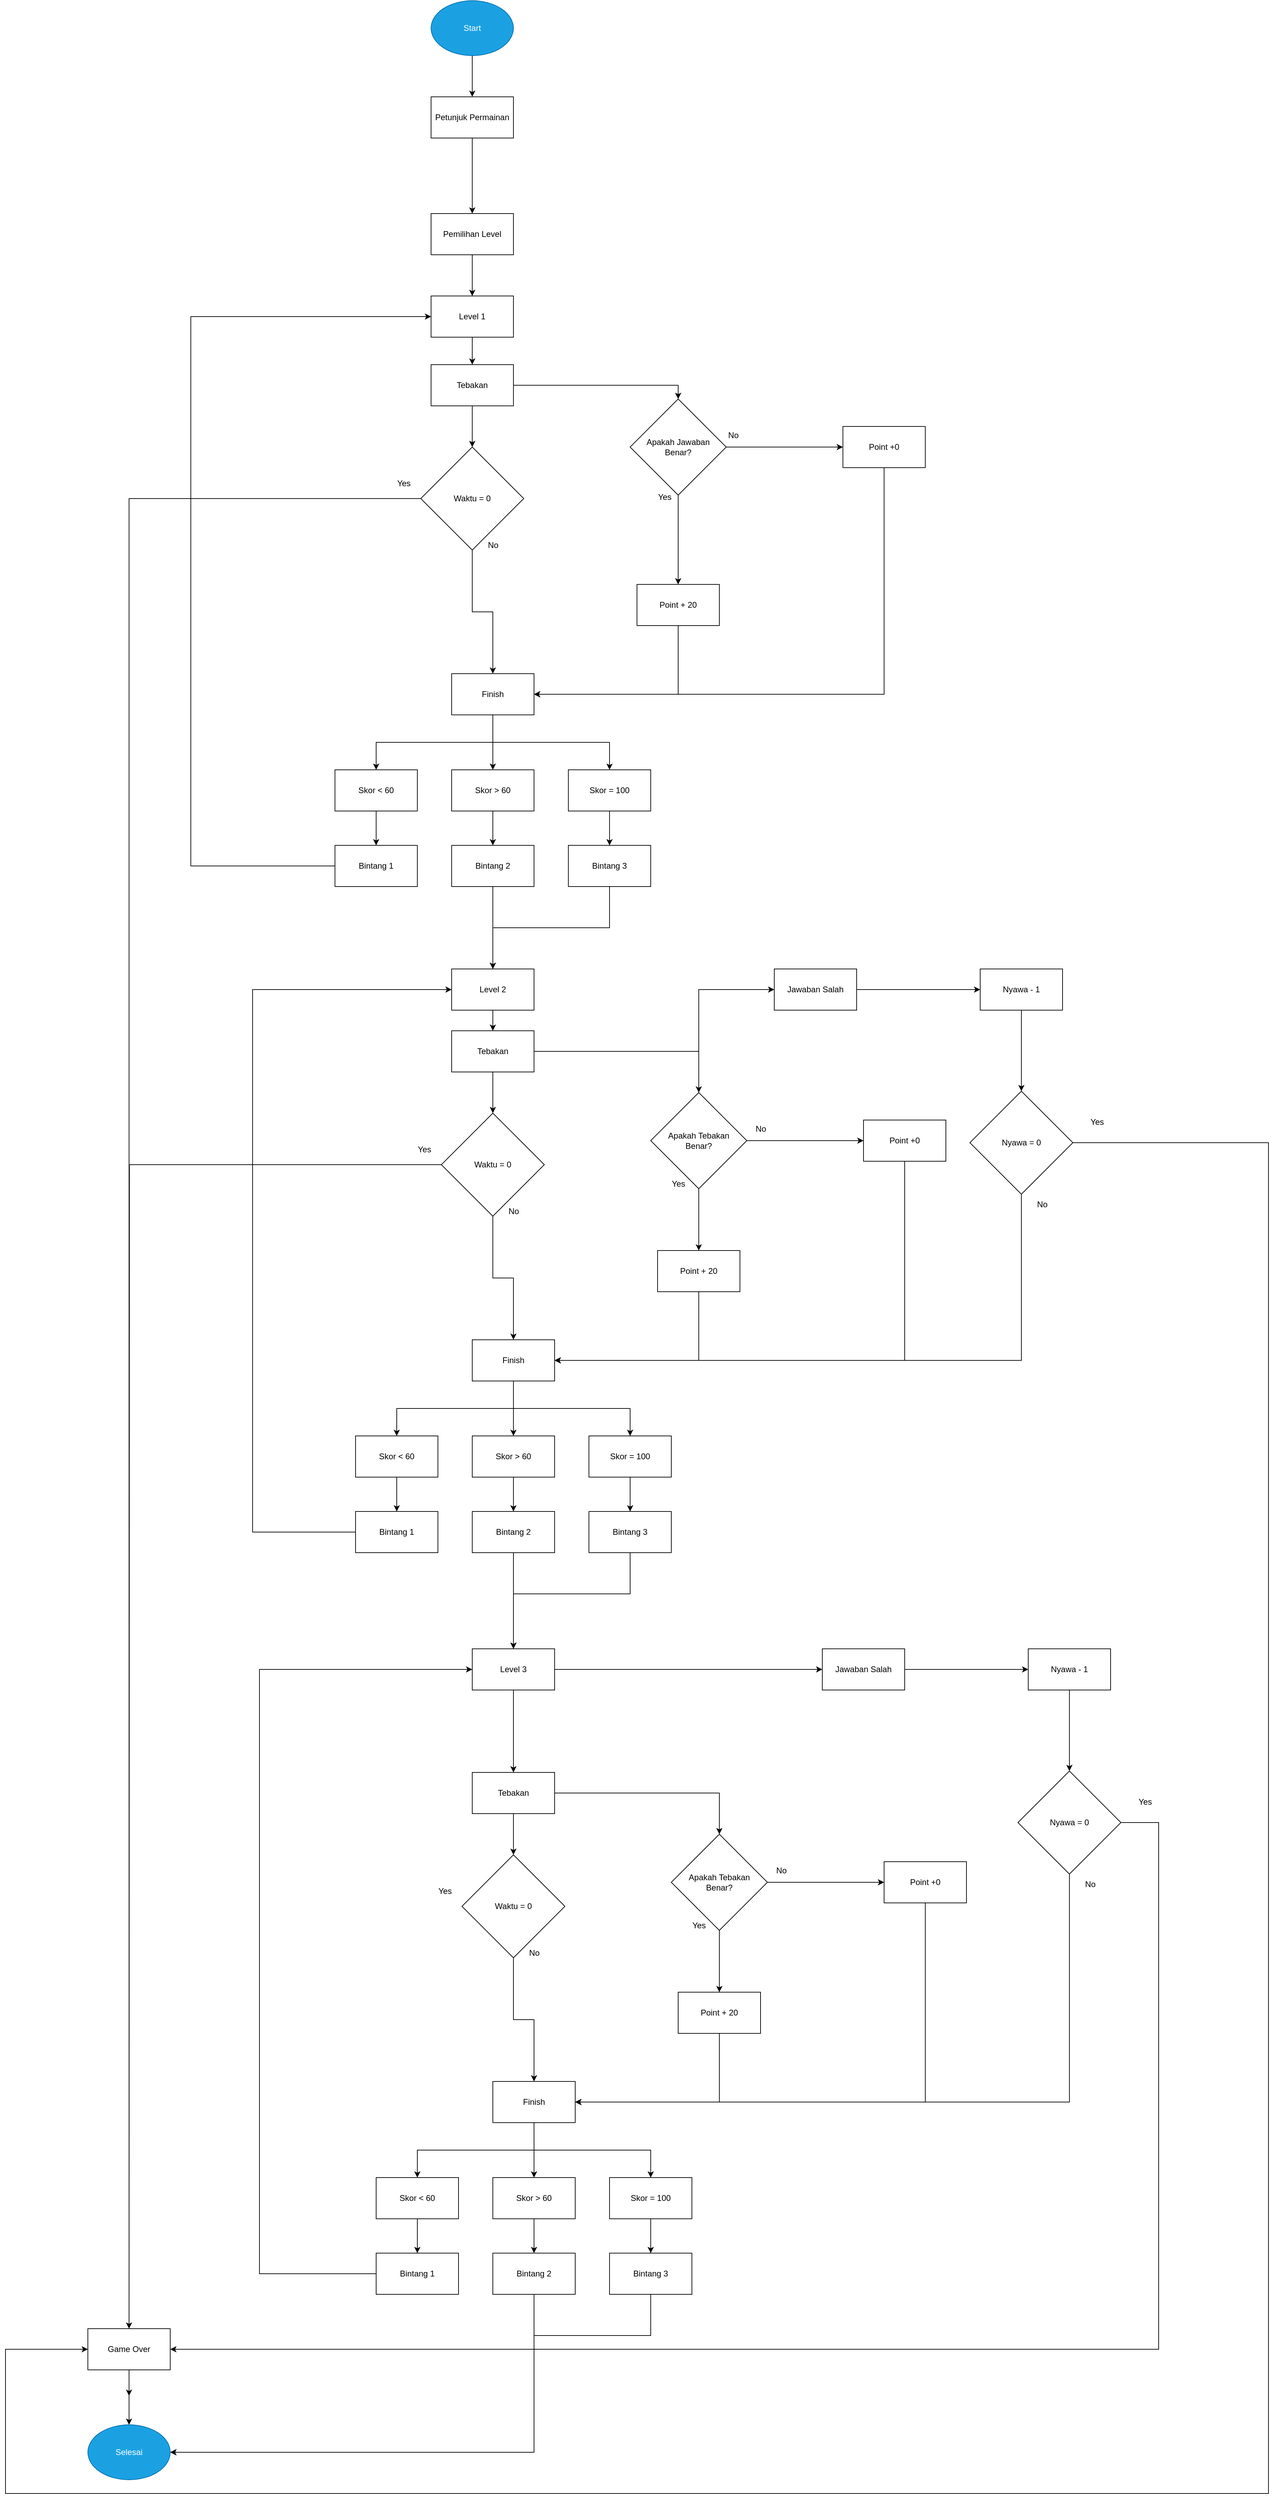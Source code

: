 <mxfile version="21.1.8" type="github">
  <diagram id="C5RBs43oDa-KdzZeNtuy" name="Page-1">
    <mxGraphModel dx="2293" dy="2176" grid="1" gridSize="10" guides="1" tooltips="1" connect="1" arrows="1" fold="1" page="1" pageScale="1" pageWidth="827" pageHeight="1169" math="0" shadow="0">
      <root>
        <mxCell id="WIyWlLk6GJQsqaUBKTNV-0" />
        <mxCell id="WIyWlLk6GJQsqaUBKTNV-1" parent="WIyWlLk6GJQsqaUBKTNV-0" />
        <mxCell id="VR8ZNbH8dyByt77pERlR-14" style="edgeStyle=orthogonalEdgeStyle;rounded=0;orthogonalLoop=1;jettySize=auto;html=1;" edge="1" parent="WIyWlLk6GJQsqaUBKTNV-1" source="VR8ZNbH8dyByt77pERlR-1" target="VR8ZNbH8dyByt77pERlR-12">
          <mxGeometry relative="1" as="geometry">
            <Array as="points">
              <mxPoint x="920" y="100" />
              <mxPoint x="920" y="100" />
            </Array>
          </mxGeometry>
        </mxCell>
        <mxCell id="VR8ZNbH8dyByt77pERlR-1" value="Petunjuk Permainan" style="rounded=0;whiteSpace=wrap;html=1;" vertex="1" parent="WIyWlLk6GJQsqaUBKTNV-1">
          <mxGeometry x="860" y="-40" width="120" height="60" as="geometry" />
        </mxCell>
        <mxCell id="VR8ZNbH8dyByt77pERlR-13" style="edgeStyle=orthogonalEdgeStyle;rounded=0;orthogonalLoop=1;jettySize=auto;html=1;entryX=0.5;entryY=0;entryDx=0;entryDy=0;" edge="1" parent="WIyWlLk6GJQsqaUBKTNV-1" source="VR8ZNbH8dyByt77pERlR-11" target="VR8ZNbH8dyByt77pERlR-1">
          <mxGeometry relative="1" as="geometry" />
        </mxCell>
        <mxCell id="VR8ZNbH8dyByt77pERlR-11" value="Start" style="ellipse;whiteSpace=wrap;html=1;fillColor=#1ba1e2;fontColor=#ffffff;strokeColor=#006EAF;" vertex="1" parent="WIyWlLk6GJQsqaUBKTNV-1">
          <mxGeometry x="860" y="-180" width="120" height="80" as="geometry" />
        </mxCell>
        <mxCell id="VR8ZNbH8dyByt77pERlR-15" style="edgeStyle=orthogonalEdgeStyle;rounded=0;orthogonalLoop=1;jettySize=auto;html=1;exitX=0.5;exitY=1;exitDx=0;exitDy=0;" edge="1" parent="WIyWlLk6GJQsqaUBKTNV-1" source="VR8ZNbH8dyByt77pERlR-12">
          <mxGeometry relative="1" as="geometry">
            <mxPoint x="920" y="250" as="targetPoint" />
          </mxGeometry>
        </mxCell>
        <mxCell id="VR8ZNbH8dyByt77pERlR-12" value="Pemilihan Level" style="rounded=0;whiteSpace=wrap;html=1;" vertex="1" parent="WIyWlLk6GJQsqaUBKTNV-1">
          <mxGeometry x="860" y="130" width="120" height="60" as="geometry" />
        </mxCell>
        <mxCell id="VR8ZNbH8dyByt77pERlR-18" style="edgeStyle=orthogonalEdgeStyle;rounded=0;orthogonalLoop=1;jettySize=auto;html=1;" edge="1" parent="WIyWlLk6GJQsqaUBKTNV-1" source="VR8ZNbH8dyByt77pERlR-16" target="VR8ZNbH8dyByt77pERlR-17">
          <mxGeometry relative="1" as="geometry" />
        </mxCell>
        <mxCell id="VR8ZNbH8dyByt77pERlR-16" value="Level 1" style="rounded=0;whiteSpace=wrap;html=1;" vertex="1" parent="WIyWlLk6GJQsqaUBKTNV-1">
          <mxGeometry x="860" y="250" width="120" height="60" as="geometry" />
        </mxCell>
        <mxCell id="VR8ZNbH8dyByt77pERlR-20" style="edgeStyle=orthogonalEdgeStyle;rounded=0;orthogonalLoop=1;jettySize=auto;html=1;entryX=0.5;entryY=0;entryDx=0;entryDy=0;" edge="1" parent="WIyWlLk6GJQsqaUBKTNV-1" source="VR8ZNbH8dyByt77pERlR-17" target="VR8ZNbH8dyByt77pERlR-19">
          <mxGeometry relative="1" as="geometry" />
        </mxCell>
        <mxCell id="VR8ZNbH8dyByt77pERlR-29" style="edgeStyle=orthogonalEdgeStyle;rounded=0;orthogonalLoop=1;jettySize=auto;html=1;" edge="1" parent="WIyWlLk6GJQsqaUBKTNV-1" source="VR8ZNbH8dyByt77pERlR-17" target="VR8ZNbH8dyByt77pERlR-28">
          <mxGeometry relative="1" as="geometry" />
        </mxCell>
        <mxCell id="VR8ZNbH8dyByt77pERlR-17" value="Tebakan" style="rounded=0;whiteSpace=wrap;html=1;" vertex="1" parent="WIyWlLk6GJQsqaUBKTNV-1">
          <mxGeometry x="860" y="350" width="120" height="60" as="geometry" />
        </mxCell>
        <mxCell id="VR8ZNbH8dyByt77pERlR-23" style="edgeStyle=orthogonalEdgeStyle;rounded=0;orthogonalLoop=1;jettySize=auto;html=1;entryX=0.5;entryY=0;entryDx=0;entryDy=0;" edge="1" parent="WIyWlLk6GJQsqaUBKTNV-1" source="VR8ZNbH8dyByt77pERlR-19" target="VR8ZNbH8dyByt77pERlR-22">
          <mxGeometry relative="1" as="geometry" />
        </mxCell>
        <mxCell id="VR8ZNbH8dyByt77pERlR-24" style="edgeStyle=orthogonalEdgeStyle;rounded=0;orthogonalLoop=1;jettySize=auto;html=1;entryX=0;entryY=0.5;entryDx=0;entryDy=0;" edge="1" parent="WIyWlLk6GJQsqaUBKTNV-1" source="VR8ZNbH8dyByt77pERlR-19" target="VR8ZNbH8dyByt77pERlR-21">
          <mxGeometry relative="1" as="geometry" />
        </mxCell>
        <mxCell id="VR8ZNbH8dyByt77pERlR-19" value="Apakah Jawaban&lt;br&gt;Benar?" style="rhombus;whiteSpace=wrap;html=1;" vertex="1" parent="WIyWlLk6GJQsqaUBKTNV-1">
          <mxGeometry x="1150" y="400" width="140" height="140" as="geometry" />
        </mxCell>
        <mxCell id="VR8ZNbH8dyByt77pERlR-27" style="edgeStyle=orthogonalEdgeStyle;rounded=0;orthogonalLoop=1;jettySize=auto;html=1;exitX=0.5;exitY=1;exitDx=0;exitDy=0;entryX=1;entryY=0.5;entryDx=0;entryDy=0;" edge="1" parent="WIyWlLk6GJQsqaUBKTNV-1" source="VR8ZNbH8dyByt77pERlR-21" target="VR8ZNbH8dyByt77pERlR-25">
          <mxGeometry relative="1" as="geometry" />
        </mxCell>
        <mxCell id="VR8ZNbH8dyByt77pERlR-21" value="Point +0" style="rounded=0;whiteSpace=wrap;html=1;" vertex="1" parent="WIyWlLk6GJQsqaUBKTNV-1">
          <mxGeometry x="1460" y="440" width="120" height="60" as="geometry" />
        </mxCell>
        <mxCell id="VR8ZNbH8dyByt77pERlR-26" style="edgeStyle=orthogonalEdgeStyle;rounded=0;orthogonalLoop=1;jettySize=auto;html=1;entryX=1;entryY=0.5;entryDx=0;entryDy=0;" edge="1" parent="WIyWlLk6GJQsqaUBKTNV-1" source="VR8ZNbH8dyByt77pERlR-22" target="VR8ZNbH8dyByt77pERlR-25">
          <mxGeometry relative="1" as="geometry">
            <mxPoint x="1220" y="840" as="targetPoint" />
            <Array as="points">
              <mxPoint x="1220" y="830" />
            </Array>
          </mxGeometry>
        </mxCell>
        <mxCell id="VR8ZNbH8dyByt77pERlR-22" value="Point + 20" style="rounded=0;whiteSpace=wrap;html=1;" vertex="1" parent="WIyWlLk6GJQsqaUBKTNV-1">
          <mxGeometry x="1160" y="670" width="120" height="60" as="geometry" />
        </mxCell>
        <mxCell id="VR8ZNbH8dyByt77pERlR-39" style="edgeStyle=orthogonalEdgeStyle;rounded=0;orthogonalLoop=1;jettySize=auto;html=1;entryX=0.5;entryY=0;entryDx=0;entryDy=0;" edge="1" parent="WIyWlLk6GJQsqaUBKTNV-1" source="VR8ZNbH8dyByt77pERlR-25" target="VR8ZNbH8dyByt77pERlR-37">
          <mxGeometry relative="1" as="geometry" />
        </mxCell>
        <mxCell id="VR8ZNbH8dyByt77pERlR-40" style="edgeStyle=orthogonalEdgeStyle;rounded=0;orthogonalLoop=1;jettySize=auto;html=1;exitX=0.5;exitY=1;exitDx=0;exitDy=0;" edge="1" parent="WIyWlLk6GJQsqaUBKTNV-1" source="VR8ZNbH8dyByt77pERlR-25" target="VR8ZNbH8dyByt77pERlR-36">
          <mxGeometry relative="1" as="geometry" />
        </mxCell>
        <mxCell id="VR8ZNbH8dyByt77pERlR-41" style="edgeStyle=orthogonalEdgeStyle;rounded=0;orthogonalLoop=1;jettySize=auto;html=1;exitX=0.5;exitY=1;exitDx=0;exitDy=0;entryX=0.5;entryY=0;entryDx=0;entryDy=0;" edge="1" parent="WIyWlLk6GJQsqaUBKTNV-1" source="VR8ZNbH8dyByt77pERlR-25" target="VR8ZNbH8dyByt77pERlR-38">
          <mxGeometry relative="1" as="geometry" />
        </mxCell>
        <mxCell id="VR8ZNbH8dyByt77pERlR-25" value="Finish" style="rounded=0;whiteSpace=wrap;html=1;" vertex="1" parent="WIyWlLk6GJQsqaUBKTNV-1">
          <mxGeometry x="890" y="800" width="120" height="60" as="geometry" />
        </mxCell>
        <mxCell id="VR8ZNbH8dyByt77pERlR-32" style="edgeStyle=orthogonalEdgeStyle;rounded=0;orthogonalLoop=1;jettySize=auto;html=1;exitX=0.5;exitY=1;exitDx=0;exitDy=0;entryX=0.5;entryY=0;entryDx=0;entryDy=0;" edge="1" parent="WIyWlLk6GJQsqaUBKTNV-1" source="VR8ZNbH8dyByt77pERlR-28" target="VR8ZNbH8dyByt77pERlR-25">
          <mxGeometry relative="1" as="geometry" />
        </mxCell>
        <mxCell id="VR8ZNbH8dyByt77pERlR-33" style="edgeStyle=orthogonalEdgeStyle;rounded=0;orthogonalLoop=1;jettySize=auto;html=1;entryX=0.5;entryY=0;entryDx=0;entryDy=0;" edge="1" parent="WIyWlLk6GJQsqaUBKTNV-1" source="VR8ZNbH8dyByt77pERlR-28" target="VR8ZNbH8dyByt77pERlR-147">
          <mxGeometry relative="1" as="geometry">
            <mxPoint x="400" y="1590" as="targetPoint" />
          </mxGeometry>
        </mxCell>
        <mxCell id="VR8ZNbH8dyByt77pERlR-28" value="Waktu = 0" style="rhombus;whiteSpace=wrap;html=1;" vertex="1" parent="WIyWlLk6GJQsqaUBKTNV-1">
          <mxGeometry x="845" y="470" width="150" height="150" as="geometry" />
        </mxCell>
        <mxCell id="VR8ZNbH8dyByt77pERlR-30" value="No" style="text;html=1;align=center;verticalAlign=middle;resizable=0;points=[];autosize=1;strokeColor=none;fillColor=none;" vertex="1" parent="WIyWlLk6GJQsqaUBKTNV-1">
          <mxGeometry x="1280" y="438" width="40" height="30" as="geometry" />
        </mxCell>
        <mxCell id="VR8ZNbH8dyByt77pERlR-31" value="Yes" style="text;html=1;align=center;verticalAlign=middle;resizable=0;points=[];autosize=1;strokeColor=none;fillColor=none;" vertex="1" parent="WIyWlLk6GJQsqaUBKTNV-1">
          <mxGeometry x="1180" y="528" width="40" height="30" as="geometry" />
        </mxCell>
        <mxCell id="VR8ZNbH8dyByt77pERlR-34" value="No" style="text;html=1;align=center;verticalAlign=middle;resizable=0;points=[];autosize=1;strokeColor=none;fillColor=none;" vertex="1" parent="WIyWlLk6GJQsqaUBKTNV-1">
          <mxGeometry x="930" y="598" width="40" height="30" as="geometry" />
        </mxCell>
        <mxCell id="VR8ZNbH8dyByt77pERlR-35" value="Yes" style="text;html=1;align=center;verticalAlign=middle;resizable=0;points=[];autosize=1;strokeColor=none;fillColor=none;" vertex="1" parent="WIyWlLk6GJQsqaUBKTNV-1">
          <mxGeometry x="800" y="508" width="40" height="30" as="geometry" />
        </mxCell>
        <mxCell id="VR8ZNbH8dyByt77pERlR-45" style="edgeStyle=orthogonalEdgeStyle;rounded=0;orthogonalLoop=1;jettySize=auto;html=1;exitX=0.5;exitY=1;exitDx=0;exitDy=0;" edge="1" parent="WIyWlLk6GJQsqaUBKTNV-1" source="VR8ZNbH8dyByt77pERlR-36" target="VR8ZNbH8dyByt77pERlR-42">
          <mxGeometry relative="1" as="geometry" />
        </mxCell>
        <mxCell id="VR8ZNbH8dyByt77pERlR-36" value="Skor &amp;lt; 60" style="rounded=0;whiteSpace=wrap;html=1;" vertex="1" parent="WIyWlLk6GJQsqaUBKTNV-1">
          <mxGeometry x="720" y="940" width="120" height="60" as="geometry" />
        </mxCell>
        <mxCell id="VR8ZNbH8dyByt77pERlR-46" style="edgeStyle=orthogonalEdgeStyle;rounded=0;orthogonalLoop=1;jettySize=auto;html=1;exitX=0.5;exitY=1;exitDx=0;exitDy=0;" edge="1" parent="WIyWlLk6GJQsqaUBKTNV-1" source="VR8ZNbH8dyByt77pERlR-37" target="VR8ZNbH8dyByt77pERlR-43">
          <mxGeometry relative="1" as="geometry" />
        </mxCell>
        <mxCell id="VR8ZNbH8dyByt77pERlR-37" value="Skor &amp;gt; 60" style="rounded=0;whiteSpace=wrap;html=1;" vertex="1" parent="WIyWlLk6GJQsqaUBKTNV-1">
          <mxGeometry x="890" y="940" width="120" height="60" as="geometry" />
        </mxCell>
        <mxCell id="VR8ZNbH8dyByt77pERlR-47" style="edgeStyle=orthogonalEdgeStyle;rounded=0;orthogonalLoop=1;jettySize=auto;html=1;" edge="1" parent="WIyWlLk6GJQsqaUBKTNV-1" source="VR8ZNbH8dyByt77pERlR-38" target="VR8ZNbH8dyByt77pERlR-44">
          <mxGeometry relative="1" as="geometry" />
        </mxCell>
        <mxCell id="VR8ZNbH8dyByt77pERlR-38" value="Skor = 100" style="rounded=0;whiteSpace=wrap;html=1;" vertex="1" parent="WIyWlLk6GJQsqaUBKTNV-1">
          <mxGeometry x="1060" y="940" width="120" height="60" as="geometry" />
        </mxCell>
        <mxCell id="VR8ZNbH8dyByt77pERlR-51" style="edgeStyle=orthogonalEdgeStyle;rounded=0;orthogonalLoop=1;jettySize=auto;html=1;entryX=0;entryY=0.5;entryDx=0;entryDy=0;" edge="1" parent="WIyWlLk6GJQsqaUBKTNV-1" source="VR8ZNbH8dyByt77pERlR-42" target="VR8ZNbH8dyByt77pERlR-16">
          <mxGeometry relative="1" as="geometry">
            <Array as="points">
              <mxPoint x="510" y="1080" />
              <mxPoint x="510" y="280" />
            </Array>
          </mxGeometry>
        </mxCell>
        <mxCell id="VR8ZNbH8dyByt77pERlR-42" value="Bintang 1" style="rounded=0;whiteSpace=wrap;html=1;" vertex="1" parent="WIyWlLk6GJQsqaUBKTNV-1">
          <mxGeometry x="720" y="1050" width="120" height="60" as="geometry" />
        </mxCell>
        <mxCell id="VR8ZNbH8dyByt77pERlR-49" style="edgeStyle=orthogonalEdgeStyle;rounded=0;orthogonalLoop=1;jettySize=auto;html=1;" edge="1" parent="WIyWlLk6GJQsqaUBKTNV-1" source="VR8ZNbH8dyByt77pERlR-43" target="VR8ZNbH8dyByt77pERlR-48">
          <mxGeometry relative="1" as="geometry" />
        </mxCell>
        <mxCell id="VR8ZNbH8dyByt77pERlR-43" value="Bintang 2" style="rounded=0;whiteSpace=wrap;html=1;" vertex="1" parent="WIyWlLk6GJQsqaUBKTNV-1">
          <mxGeometry x="890" y="1050" width="120" height="60" as="geometry" />
        </mxCell>
        <mxCell id="VR8ZNbH8dyByt77pERlR-50" style="edgeStyle=orthogonalEdgeStyle;rounded=0;orthogonalLoop=1;jettySize=auto;html=1;entryX=0.5;entryY=0;entryDx=0;entryDy=0;" edge="1" parent="WIyWlLk6GJQsqaUBKTNV-1" source="VR8ZNbH8dyByt77pERlR-44" target="VR8ZNbH8dyByt77pERlR-48">
          <mxGeometry relative="1" as="geometry">
            <Array as="points">
              <mxPoint x="1120" y="1170" />
              <mxPoint x="950" y="1170" />
            </Array>
          </mxGeometry>
        </mxCell>
        <mxCell id="VR8ZNbH8dyByt77pERlR-44" value="Bintang 3" style="rounded=0;whiteSpace=wrap;html=1;" vertex="1" parent="WIyWlLk6GJQsqaUBKTNV-1">
          <mxGeometry x="1060" y="1050" width="120" height="60" as="geometry" />
        </mxCell>
        <mxCell id="VR8ZNbH8dyByt77pERlR-85" style="edgeStyle=orthogonalEdgeStyle;rounded=0;orthogonalLoop=1;jettySize=auto;html=1;" edge="1" parent="WIyWlLk6GJQsqaUBKTNV-1" source="VR8ZNbH8dyByt77pERlR-48" target="VR8ZNbH8dyByt77pERlR-54">
          <mxGeometry relative="1" as="geometry" />
        </mxCell>
        <mxCell id="VR8ZNbH8dyByt77pERlR-48" value="Level 2" style="rounded=0;whiteSpace=wrap;html=1;" vertex="1" parent="WIyWlLk6GJQsqaUBKTNV-1">
          <mxGeometry x="890" y="1230" width="120" height="60" as="geometry" />
        </mxCell>
        <mxCell id="VR8ZNbH8dyByt77pERlR-52" style="edgeStyle=orthogonalEdgeStyle;rounded=0;orthogonalLoop=1;jettySize=auto;html=1;entryX=0.5;entryY=0;entryDx=0;entryDy=0;" edge="1" parent="WIyWlLk6GJQsqaUBKTNV-1" source="VR8ZNbH8dyByt77pERlR-54" target="VR8ZNbH8dyByt77pERlR-57">
          <mxGeometry relative="1" as="geometry" />
        </mxCell>
        <mxCell id="VR8ZNbH8dyByt77pERlR-53" style="edgeStyle=orthogonalEdgeStyle;rounded=0;orthogonalLoop=1;jettySize=auto;html=1;" edge="1" parent="WIyWlLk6GJQsqaUBKTNV-1" source="VR8ZNbH8dyByt77pERlR-54" target="VR8ZNbH8dyByt77pERlR-68">
          <mxGeometry relative="1" as="geometry" />
        </mxCell>
        <mxCell id="VR8ZNbH8dyByt77pERlR-123" style="edgeStyle=orthogonalEdgeStyle;rounded=0;orthogonalLoop=1;jettySize=auto;html=1;" edge="1" parent="WIyWlLk6GJQsqaUBKTNV-1" source="VR8ZNbH8dyByt77pERlR-54">
          <mxGeometry relative="1" as="geometry">
            <mxPoint x="1360" y="1260" as="targetPoint" />
            <Array as="points">
              <mxPoint x="1250" y="1350" />
              <mxPoint x="1250" y="1260" />
            </Array>
          </mxGeometry>
        </mxCell>
        <mxCell id="VR8ZNbH8dyByt77pERlR-54" value="Tebakan" style="rounded=0;whiteSpace=wrap;html=1;" vertex="1" parent="WIyWlLk6GJQsqaUBKTNV-1">
          <mxGeometry x="890" y="1320" width="120" height="60" as="geometry" />
        </mxCell>
        <mxCell id="VR8ZNbH8dyByt77pERlR-55" style="edgeStyle=orthogonalEdgeStyle;rounded=0;orthogonalLoop=1;jettySize=auto;html=1;entryX=0.5;entryY=0;entryDx=0;entryDy=0;" edge="1" parent="WIyWlLk6GJQsqaUBKTNV-1" source="VR8ZNbH8dyByt77pERlR-57" target="VR8ZNbH8dyByt77pERlR-61">
          <mxGeometry relative="1" as="geometry" />
        </mxCell>
        <mxCell id="VR8ZNbH8dyByt77pERlR-56" style="edgeStyle=orthogonalEdgeStyle;rounded=0;orthogonalLoop=1;jettySize=auto;html=1;entryX=0;entryY=0.5;entryDx=0;entryDy=0;" edge="1" parent="WIyWlLk6GJQsqaUBKTNV-1" source="VR8ZNbH8dyByt77pERlR-57" target="VR8ZNbH8dyByt77pERlR-59">
          <mxGeometry relative="1" as="geometry" />
        </mxCell>
        <mxCell id="VR8ZNbH8dyByt77pERlR-57" value="Apakah Tebakan&lt;br&gt;Benar?" style="rhombus;whiteSpace=wrap;html=1;" vertex="1" parent="WIyWlLk6GJQsqaUBKTNV-1">
          <mxGeometry x="1180" y="1410" width="140" height="140" as="geometry" />
        </mxCell>
        <mxCell id="VR8ZNbH8dyByt77pERlR-58" style="edgeStyle=orthogonalEdgeStyle;rounded=0;orthogonalLoop=1;jettySize=auto;html=1;exitX=0.5;exitY=1;exitDx=0;exitDy=0;entryX=1;entryY=0.5;entryDx=0;entryDy=0;" edge="1" parent="WIyWlLk6GJQsqaUBKTNV-1" source="VR8ZNbH8dyByt77pERlR-59" target="VR8ZNbH8dyByt77pERlR-65">
          <mxGeometry relative="1" as="geometry" />
        </mxCell>
        <mxCell id="VR8ZNbH8dyByt77pERlR-59" value="Point +0" style="rounded=0;whiteSpace=wrap;html=1;" vertex="1" parent="WIyWlLk6GJQsqaUBKTNV-1">
          <mxGeometry x="1490" y="1450" width="120" height="60" as="geometry" />
        </mxCell>
        <mxCell id="VR8ZNbH8dyByt77pERlR-60" style="edgeStyle=orthogonalEdgeStyle;rounded=0;orthogonalLoop=1;jettySize=auto;html=1;entryX=1;entryY=0.5;entryDx=0;entryDy=0;" edge="1" parent="WIyWlLk6GJQsqaUBKTNV-1" source="VR8ZNbH8dyByt77pERlR-61" target="VR8ZNbH8dyByt77pERlR-65">
          <mxGeometry relative="1" as="geometry">
            <mxPoint x="1250" y="1810" as="targetPoint" />
            <Array as="points">
              <mxPoint x="1250" y="1800" />
            </Array>
          </mxGeometry>
        </mxCell>
        <mxCell id="VR8ZNbH8dyByt77pERlR-61" value="Point + 20" style="rounded=0;whiteSpace=wrap;html=1;" vertex="1" parent="WIyWlLk6GJQsqaUBKTNV-1">
          <mxGeometry x="1190" y="1640" width="120" height="60" as="geometry" />
        </mxCell>
        <mxCell id="VR8ZNbH8dyByt77pERlR-62" style="edgeStyle=orthogonalEdgeStyle;rounded=0;orthogonalLoop=1;jettySize=auto;html=1;entryX=0.5;entryY=0;entryDx=0;entryDy=0;" edge="1" parent="WIyWlLk6GJQsqaUBKTNV-1" source="VR8ZNbH8dyByt77pERlR-65" target="VR8ZNbH8dyByt77pERlR-76">
          <mxGeometry relative="1" as="geometry" />
        </mxCell>
        <mxCell id="VR8ZNbH8dyByt77pERlR-63" style="edgeStyle=orthogonalEdgeStyle;rounded=0;orthogonalLoop=1;jettySize=auto;html=1;exitX=0.5;exitY=1;exitDx=0;exitDy=0;" edge="1" parent="WIyWlLk6GJQsqaUBKTNV-1" source="VR8ZNbH8dyByt77pERlR-65" target="VR8ZNbH8dyByt77pERlR-74">
          <mxGeometry relative="1" as="geometry" />
        </mxCell>
        <mxCell id="VR8ZNbH8dyByt77pERlR-64" style="edgeStyle=orthogonalEdgeStyle;rounded=0;orthogonalLoop=1;jettySize=auto;html=1;exitX=0.5;exitY=1;exitDx=0;exitDy=0;entryX=0.5;entryY=0;entryDx=0;entryDy=0;" edge="1" parent="WIyWlLk6GJQsqaUBKTNV-1" source="VR8ZNbH8dyByt77pERlR-65" target="VR8ZNbH8dyByt77pERlR-78">
          <mxGeometry relative="1" as="geometry" />
        </mxCell>
        <mxCell id="VR8ZNbH8dyByt77pERlR-65" value="Finish" style="rounded=0;whiteSpace=wrap;html=1;" vertex="1" parent="WIyWlLk6GJQsqaUBKTNV-1">
          <mxGeometry x="920" y="1770" width="120" height="60" as="geometry" />
        </mxCell>
        <mxCell id="VR8ZNbH8dyByt77pERlR-66" style="edgeStyle=orthogonalEdgeStyle;rounded=0;orthogonalLoop=1;jettySize=auto;html=1;exitX=0.5;exitY=1;exitDx=0;exitDy=0;entryX=0.5;entryY=0;entryDx=0;entryDy=0;" edge="1" parent="WIyWlLk6GJQsqaUBKTNV-1" source="VR8ZNbH8dyByt77pERlR-68" target="VR8ZNbH8dyByt77pERlR-65">
          <mxGeometry relative="1" as="geometry" />
        </mxCell>
        <mxCell id="VR8ZNbH8dyByt77pERlR-67" style="edgeStyle=orthogonalEdgeStyle;rounded=0;orthogonalLoop=1;jettySize=auto;html=1;" edge="1" parent="WIyWlLk6GJQsqaUBKTNV-1" source="VR8ZNbH8dyByt77pERlR-68">
          <mxGeometry relative="1" as="geometry">
            <mxPoint x="420" y="3307.778" as="targetPoint" />
          </mxGeometry>
        </mxCell>
        <mxCell id="VR8ZNbH8dyByt77pERlR-68" value="Waktu = 0" style="rhombus;whiteSpace=wrap;html=1;" vertex="1" parent="WIyWlLk6GJQsqaUBKTNV-1">
          <mxGeometry x="875" y="1440" width="150" height="150" as="geometry" />
        </mxCell>
        <mxCell id="VR8ZNbH8dyByt77pERlR-69" value="No" style="text;html=1;align=center;verticalAlign=middle;resizable=0;points=[];autosize=1;strokeColor=none;fillColor=none;" vertex="1" parent="WIyWlLk6GJQsqaUBKTNV-1">
          <mxGeometry x="1320" y="1448" width="40" height="30" as="geometry" />
        </mxCell>
        <mxCell id="VR8ZNbH8dyByt77pERlR-70" value="Yes" style="text;html=1;align=center;verticalAlign=middle;resizable=0;points=[];autosize=1;strokeColor=none;fillColor=none;" vertex="1" parent="WIyWlLk6GJQsqaUBKTNV-1">
          <mxGeometry x="1200" y="1528" width="40" height="30" as="geometry" />
        </mxCell>
        <mxCell id="VR8ZNbH8dyByt77pERlR-71" value="No" style="text;html=1;align=center;verticalAlign=middle;resizable=0;points=[];autosize=1;strokeColor=none;fillColor=none;" vertex="1" parent="WIyWlLk6GJQsqaUBKTNV-1">
          <mxGeometry x="960" y="1568" width="40" height="30" as="geometry" />
        </mxCell>
        <mxCell id="VR8ZNbH8dyByt77pERlR-72" value="Yes" style="text;html=1;align=center;verticalAlign=middle;resizable=0;points=[];autosize=1;strokeColor=none;fillColor=none;" vertex="1" parent="WIyWlLk6GJQsqaUBKTNV-1">
          <mxGeometry x="830" y="1478" width="40" height="30" as="geometry" />
        </mxCell>
        <mxCell id="VR8ZNbH8dyByt77pERlR-73" style="edgeStyle=orthogonalEdgeStyle;rounded=0;orthogonalLoop=1;jettySize=auto;html=1;exitX=0.5;exitY=1;exitDx=0;exitDy=0;" edge="1" parent="WIyWlLk6GJQsqaUBKTNV-1" source="VR8ZNbH8dyByt77pERlR-74" target="VR8ZNbH8dyByt77pERlR-79">
          <mxGeometry relative="1" as="geometry" />
        </mxCell>
        <mxCell id="VR8ZNbH8dyByt77pERlR-74" value="Skor &amp;lt; 60" style="rounded=0;whiteSpace=wrap;html=1;" vertex="1" parent="WIyWlLk6GJQsqaUBKTNV-1">
          <mxGeometry x="750" y="1910" width="120" height="60" as="geometry" />
        </mxCell>
        <mxCell id="VR8ZNbH8dyByt77pERlR-75" style="edgeStyle=orthogonalEdgeStyle;rounded=0;orthogonalLoop=1;jettySize=auto;html=1;exitX=0.5;exitY=1;exitDx=0;exitDy=0;" edge="1" parent="WIyWlLk6GJQsqaUBKTNV-1" source="VR8ZNbH8dyByt77pERlR-76" target="VR8ZNbH8dyByt77pERlR-81">
          <mxGeometry relative="1" as="geometry" />
        </mxCell>
        <mxCell id="VR8ZNbH8dyByt77pERlR-76" value="Skor &amp;gt; 60" style="rounded=0;whiteSpace=wrap;html=1;" vertex="1" parent="WIyWlLk6GJQsqaUBKTNV-1">
          <mxGeometry x="920" y="1910" width="120" height="60" as="geometry" />
        </mxCell>
        <mxCell id="VR8ZNbH8dyByt77pERlR-77" style="edgeStyle=orthogonalEdgeStyle;rounded=0;orthogonalLoop=1;jettySize=auto;html=1;" edge="1" parent="WIyWlLk6GJQsqaUBKTNV-1" source="VR8ZNbH8dyByt77pERlR-78" target="VR8ZNbH8dyByt77pERlR-83">
          <mxGeometry relative="1" as="geometry" />
        </mxCell>
        <mxCell id="VR8ZNbH8dyByt77pERlR-78" value="Skor = 100" style="rounded=0;whiteSpace=wrap;html=1;" vertex="1" parent="WIyWlLk6GJQsqaUBKTNV-1">
          <mxGeometry x="1090" y="1910" width="120" height="60" as="geometry" />
        </mxCell>
        <mxCell id="VR8ZNbH8dyByt77pERlR-86" style="edgeStyle=orthogonalEdgeStyle;rounded=0;orthogonalLoop=1;jettySize=auto;html=1;entryX=0;entryY=0.5;entryDx=0;entryDy=0;" edge="1" parent="WIyWlLk6GJQsqaUBKTNV-1" source="VR8ZNbH8dyByt77pERlR-79" target="VR8ZNbH8dyByt77pERlR-48">
          <mxGeometry relative="1" as="geometry">
            <Array as="points">
              <mxPoint x="600" y="2050" />
              <mxPoint x="600" y="1260" />
            </Array>
          </mxGeometry>
        </mxCell>
        <mxCell id="VR8ZNbH8dyByt77pERlR-79" value="Bintang 1" style="rounded=0;whiteSpace=wrap;html=1;" vertex="1" parent="WIyWlLk6GJQsqaUBKTNV-1">
          <mxGeometry x="750" y="2020" width="120" height="60" as="geometry" />
        </mxCell>
        <mxCell id="VR8ZNbH8dyByt77pERlR-80" style="edgeStyle=orthogonalEdgeStyle;rounded=0;orthogonalLoop=1;jettySize=auto;html=1;" edge="1" parent="WIyWlLk6GJQsqaUBKTNV-1" source="VR8ZNbH8dyByt77pERlR-81" target="VR8ZNbH8dyByt77pERlR-84">
          <mxGeometry relative="1" as="geometry" />
        </mxCell>
        <mxCell id="VR8ZNbH8dyByt77pERlR-81" value="Bintang 2" style="rounded=0;whiteSpace=wrap;html=1;" vertex="1" parent="WIyWlLk6GJQsqaUBKTNV-1">
          <mxGeometry x="920" y="2020" width="120" height="60" as="geometry" />
        </mxCell>
        <mxCell id="VR8ZNbH8dyByt77pERlR-82" style="edgeStyle=orthogonalEdgeStyle;rounded=0;orthogonalLoop=1;jettySize=auto;html=1;entryX=0.5;entryY=0;entryDx=0;entryDy=0;" edge="1" parent="WIyWlLk6GJQsqaUBKTNV-1" source="VR8ZNbH8dyByt77pERlR-83" target="VR8ZNbH8dyByt77pERlR-84">
          <mxGeometry relative="1" as="geometry">
            <Array as="points">
              <mxPoint x="1150" y="2140" />
              <mxPoint x="980" y="2140" />
            </Array>
          </mxGeometry>
        </mxCell>
        <mxCell id="VR8ZNbH8dyByt77pERlR-83" value="Bintang 3" style="rounded=0;whiteSpace=wrap;html=1;" vertex="1" parent="WIyWlLk6GJQsqaUBKTNV-1">
          <mxGeometry x="1090" y="2020" width="120" height="60" as="geometry" />
        </mxCell>
        <mxCell id="VR8ZNbH8dyByt77pERlR-121" style="edgeStyle=orthogonalEdgeStyle;rounded=0;orthogonalLoop=1;jettySize=auto;html=1;exitX=0.5;exitY=1;exitDx=0;exitDy=0;" edge="1" parent="WIyWlLk6GJQsqaUBKTNV-1" source="VR8ZNbH8dyByt77pERlR-84" target="VR8ZNbH8dyByt77pERlR-91">
          <mxGeometry relative="1" as="geometry" />
        </mxCell>
        <mxCell id="VR8ZNbH8dyByt77pERlR-143" style="edgeStyle=orthogonalEdgeStyle;rounded=0;orthogonalLoop=1;jettySize=auto;html=1;entryX=0;entryY=0.5;entryDx=0;entryDy=0;" edge="1" parent="WIyWlLk6GJQsqaUBKTNV-1" source="VR8ZNbH8dyByt77pERlR-84" target="VR8ZNbH8dyByt77pERlR-137">
          <mxGeometry relative="1" as="geometry" />
        </mxCell>
        <mxCell id="VR8ZNbH8dyByt77pERlR-84" value="Level 3" style="rounded=0;whiteSpace=wrap;html=1;" vertex="1" parent="WIyWlLk6GJQsqaUBKTNV-1">
          <mxGeometry x="920" y="2220" width="120" height="60" as="geometry" />
        </mxCell>
        <mxCell id="VR8ZNbH8dyByt77pERlR-89" style="edgeStyle=orthogonalEdgeStyle;rounded=0;orthogonalLoop=1;jettySize=auto;html=1;entryX=0.5;entryY=0;entryDx=0;entryDy=0;" edge="1" parent="WIyWlLk6GJQsqaUBKTNV-1" source="VR8ZNbH8dyByt77pERlR-91" target="VR8ZNbH8dyByt77pERlR-94">
          <mxGeometry relative="1" as="geometry" />
        </mxCell>
        <mxCell id="VR8ZNbH8dyByt77pERlR-90" style="edgeStyle=orthogonalEdgeStyle;rounded=0;orthogonalLoop=1;jettySize=auto;html=1;" edge="1" parent="WIyWlLk6GJQsqaUBKTNV-1" source="VR8ZNbH8dyByt77pERlR-91" target="VR8ZNbH8dyByt77pERlR-104">
          <mxGeometry relative="1" as="geometry" />
        </mxCell>
        <mxCell id="VR8ZNbH8dyByt77pERlR-91" value="Tebakan" style="rounded=0;whiteSpace=wrap;html=1;" vertex="1" parent="WIyWlLk6GJQsqaUBKTNV-1">
          <mxGeometry x="920" y="2400" width="120" height="60" as="geometry" />
        </mxCell>
        <mxCell id="VR8ZNbH8dyByt77pERlR-92" style="edgeStyle=orthogonalEdgeStyle;rounded=0;orthogonalLoop=1;jettySize=auto;html=1;entryX=0.5;entryY=0;entryDx=0;entryDy=0;" edge="1" parent="WIyWlLk6GJQsqaUBKTNV-1" source="VR8ZNbH8dyByt77pERlR-94" target="VR8ZNbH8dyByt77pERlR-98">
          <mxGeometry relative="1" as="geometry" />
        </mxCell>
        <mxCell id="VR8ZNbH8dyByt77pERlR-93" style="edgeStyle=orthogonalEdgeStyle;rounded=0;orthogonalLoop=1;jettySize=auto;html=1;entryX=0;entryY=0.5;entryDx=0;entryDy=0;" edge="1" parent="WIyWlLk6GJQsqaUBKTNV-1" source="VR8ZNbH8dyByt77pERlR-94" target="VR8ZNbH8dyByt77pERlR-96">
          <mxGeometry relative="1" as="geometry" />
        </mxCell>
        <mxCell id="VR8ZNbH8dyByt77pERlR-94" value="Apakah Tebakan&lt;br&gt;Benar?" style="rhombus;whiteSpace=wrap;html=1;" vertex="1" parent="WIyWlLk6GJQsqaUBKTNV-1">
          <mxGeometry x="1210" y="2490" width="140" height="140" as="geometry" />
        </mxCell>
        <mxCell id="VR8ZNbH8dyByt77pERlR-95" style="edgeStyle=orthogonalEdgeStyle;rounded=0;orthogonalLoop=1;jettySize=auto;html=1;exitX=0.5;exitY=1;exitDx=0;exitDy=0;entryX=1;entryY=0.5;entryDx=0;entryDy=0;" edge="1" parent="WIyWlLk6GJQsqaUBKTNV-1" source="VR8ZNbH8dyByt77pERlR-96" target="VR8ZNbH8dyByt77pERlR-102">
          <mxGeometry relative="1" as="geometry" />
        </mxCell>
        <mxCell id="VR8ZNbH8dyByt77pERlR-96" value="Point +0" style="rounded=0;whiteSpace=wrap;html=1;" vertex="1" parent="WIyWlLk6GJQsqaUBKTNV-1">
          <mxGeometry x="1520" y="2530" width="120" height="60" as="geometry" />
        </mxCell>
        <mxCell id="VR8ZNbH8dyByt77pERlR-97" style="edgeStyle=orthogonalEdgeStyle;rounded=0;orthogonalLoop=1;jettySize=auto;html=1;entryX=1;entryY=0.5;entryDx=0;entryDy=0;" edge="1" parent="WIyWlLk6GJQsqaUBKTNV-1" source="VR8ZNbH8dyByt77pERlR-98" target="VR8ZNbH8dyByt77pERlR-102">
          <mxGeometry relative="1" as="geometry">
            <mxPoint x="1280" y="2890" as="targetPoint" />
            <Array as="points">
              <mxPoint x="1280" y="2880" />
            </Array>
          </mxGeometry>
        </mxCell>
        <mxCell id="VR8ZNbH8dyByt77pERlR-98" value="Point + 20" style="rounded=0;whiteSpace=wrap;html=1;" vertex="1" parent="WIyWlLk6GJQsqaUBKTNV-1">
          <mxGeometry x="1220" y="2720" width="120" height="60" as="geometry" />
        </mxCell>
        <mxCell id="VR8ZNbH8dyByt77pERlR-99" style="edgeStyle=orthogonalEdgeStyle;rounded=0;orthogonalLoop=1;jettySize=auto;html=1;entryX=0.5;entryY=0;entryDx=0;entryDy=0;" edge="1" parent="WIyWlLk6GJQsqaUBKTNV-1" source="VR8ZNbH8dyByt77pERlR-102" target="VR8ZNbH8dyByt77pERlR-112">
          <mxGeometry relative="1" as="geometry" />
        </mxCell>
        <mxCell id="VR8ZNbH8dyByt77pERlR-100" style="edgeStyle=orthogonalEdgeStyle;rounded=0;orthogonalLoop=1;jettySize=auto;html=1;exitX=0.5;exitY=1;exitDx=0;exitDy=0;" edge="1" parent="WIyWlLk6GJQsqaUBKTNV-1" source="VR8ZNbH8dyByt77pERlR-102" target="VR8ZNbH8dyByt77pERlR-110">
          <mxGeometry relative="1" as="geometry" />
        </mxCell>
        <mxCell id="VR8ZNbH8dyByt77pERlR-101" style="edgeStyle=orthogonalEdgeStyle;rounded=0;orthogonalLoop=1;jettySize=auto;html=1;exitX=0.5;exitY=1;exitDx=0;exitDy=0;entryX=0.5;entryY=0;entryDx=0;entryDy=0;" edge="1" parent="WIyWlLk6GJQsqaUBKTNV-1" source="VR8ZNbH8dyByt77pERlR-102" target="VR8ZNbH8dyByt77pERlR-114">
          <mxGeometry relative="1" as="geometry" />
        </mxCell>
        <mxCell id="VR8ZNbH8dyByt77pERlR-102" value="Finish" style="rounded=0;whiteSpace=wrap;html=1;" vertex="1" parent="WIyWlLk6GJQsqaUBKTNV-1">
          <mxGeometry x="950" y="2850" width="120" height="60" as="geometry" />
        </mxCell>
        <mxCell id="VR8ZNbH8dyByt77pERlR-103" style="edgeStyle=orthogonalEdgeStyle;rounded=0;orthogonalLoop=1;jettySize=auto;html=1;exitX=0.5;exitY=1;exitDx=0;exitDy=0;entryX=0.5;entryY=0;entryDx=0;entryDy=0;" edge="1" parent="WIyWlLk6GJQsqaUBKTNV-1" source="VR8ZNbH8dyByt77pERlR-104" target="VR8ZNbH8dyByt77pERlR-102">
          <mxGeometry relative="1" as="geometry" />
        </mxCell>
        <mxCell id="VR8ZNbH8dyByt77pERlR-104" value="Waktu = 0" style="rhombus;whiteSpace=wrap;html=1;" vertex="1" parent="WIyWlLk6GJQsqaUBKTNV-1">
          <mxGeometry x="905" y="2520" width="150" height="150" as="geometry" />
        </mxCell>
        <mxCell id="VR8ZNbH8dyByt77pERlR-105" value="No" style="text;html=1;align=center;verticalAlign=middle;resizable=0;points=[];autosize=1;strokeColor=none;fillColor=none;" vertex="1" parent="WIyWlLk6GJQsqaUBKTNV-1">
          <mxGeometry x="1350" y="2528" width="40" height="30" as="geometry" />
        </mxCell>
        <mxCell id="VR8ZNbH8dyByt77pERlR-106" value="Yes" style="text;html=1;align=center;verticalAlign=middle;resizable=0;points=[];autosize=1;strokeColor=none;fillColor=none;" vertex="1" parent="WIyWlLk6GJQsqaUBKTNV-1">
          <mxGeometry x="1230" y="2608" width="40" height="30" as="geometry" />
        </mxCell>
        <mxCell id="VR8ZNbH8dyByt77pERlR-107" value="No" style="text;html=1;align=center;verticalAlign=middle;resizable=0;points=[];autosize=1;strokeColor=none;fillColor=none;" vertex="1" parent="WIyWlLk6GJQsqaUBKTNV-1">
          <mxGeometry x="990" y="2648" width="40" height="30" as="geometry" />
        </mxCell>
        <mxCell id="VR8ZNbH8dyByt77pERlR-108" value="Yes" style="text;html=1;align=center;verticalAlign=middle;resizable=0;points=[];autosize=1;strokeColor=none;fillColor=none;" vertex="1" parent="WIyWlLk6GJQsqaUBKTNV-1">
          <mxGeometry x="860" y="2558" width="40" height="30" as="geometry" />
        </mxCell>
        <mxCell id="VR8ZNbH8dyByt77pERlR-109" style="edgeStyle=orthogonalEdgeStyle;rounded=0;orthogonalLoop=1;jettySize=auto;html=1;exitX=0.5;exitY=1;exitDx=0;exitDy=0;" edge="1" parent="WIyWlLk6GJQsqaUBKTNV-1" source="VR8ZNbH8dyByt77pERlR-110" target="VR8ZNbH8dyByt77pERlR-115">
          <mxGeometry relative="1" as="geometry" />
        </mxCell>
        <mxCell id="VR8ZNbH8dyByt77pERlR-110" value="Skor &amp;lt; 60" style="rounded=0;whiteSpace=wrap;html=1;" vertex="1" parent="WIyWlLk6GJQsqaUBKTNV-1">
          <mxGeometry x="780" y="2990" width="120" height="60" as="geometry" />
        </mxCell>
        <mxCell id="VR8ZNbH8dyByt77pERlR-111" style="edgeStyle=orthogonalEdgeStyle;rounded=0;orthogonalLoop=1;jettySize=auto;html=1;exitX=0.5;exitY=1;exitDx=0;exitDy=0;" edge="1" parent="WIyWlLk6GJQsqaUBKTNV-1" source="VR8ZNbH8dyByt77pERlR-112" target="VR8ZNbH8dyByt77pERlR-117">
          <mxGeometry relative="1" as="geometry" />
        </mxCell>
        <mxCell id="VR8ZNbH8dyByt77pERlR-112" value="Skor &amp;gt; 60" style="rounded=0;whiteSpace=wrap;html=1;" vertex="1" parent="WIyWlLk6GJQsqaUBKTNV-1">
          <mxGeometry x="950" y="2990" width="120" height="60" as="geometry" />
        </mxCell>
        <mxCell id="VR8ZNbH8dyByt77pERlR-113" style="edgeStyle=orthogonalEdgeStyle;rounded=0;orthogonalLoop=1;jettySize=auto;html=1;" edge="1" parent="WIyWlLk6GJQsqaUBKTNV-1" source="VR8ZNbH8dyByt77pERlR-114" target="VR8ZNbH8dyByt77pERlR-119">
          <mxGeometry relative="1" as="geometry" />
        </mxCell>
        <mxCell id="VR8ZNbH8dyByt77pERlR-114" value="Skor = 100" style="rounded=0;whiteSpace=wrap;html=1;" vertex="1" parent="WIyWlLk6GJQsqaUBKTNV-1">
          <mxGeometry x="1120" y="2990" width="120" height="60" as="geometry" />
        </mxCell>
        <mxCell id="VR8ZNbH8dyByt77pERlR-145" style="edgeStyle=orthogonalEdgeStyle;rounded=0;orthogonalLoop=1;jettySize=auto;html=1;entryX=0;entryY=0.5;entryDx=0;entryDy=0;" edge="1" parent="WIyWlLk6GJQsqaUBKTNV-1" source="VR8ZNbH8dyByt77pERlR-115" target="VR8ZNbH8dyByt77pERlR-84">
          <mxGeometry relative="1" as="geometry">
            <Array as="points">
              <mxPoint x="610" y="3130" />
              <mxPoint x="610" y="2250" />
            </Array>
          </mxGeometry>
        </mxCell>
        <mxCell id="VR8ZNbH8dyByt77pERlR-115" value="Bintang 1" style="rounded=0;whiteSpace=wrap;html=1;" vertex="1" parent="WIyWlLk6GJQsqaUBKTNV-1">
          <mxGeometry x="780" y="3100" width="120" height="60" as="geometry" />
        </mxCell>
        <mxCell id="VR8ZNbH8dyByt77pERlR-116" style="edgeStyle=orthogonalEdgeStyle;rounded=0;orthogonalLoop=1;jettySize=auto;html=1;entryX=1;entryY=0.5;entryDx=0;entryDy=0;" edge="1" parent="WIyWlLk6GJQsqaUBKTNV-1" source="VR8ZNbH8dyByt77pERlR-117" target="VR8ZNbH8dyByt77pERlR-148">
          <mxGeometry relative="1" as="geometry">
            <mxPoint x="1010" y="3300" as="targetPoint" />
            <Array as="points">
              <mxPoint x="1010" y="3390" />
            </Array>
          </mxGeometry>
        </mxCell>
        <mxCell id="VR8ZNbH8dyByt77pERlR-117" value="Bintang 2" style="rounded=0;whiteSpace=wrap;html=1;" vertex="1" parent="WIyWlLk6GJQsqaUBKTNV-1">
          <mxGeometry x="950" y="3100" width="120" height="60" as="geometry" />
        </mxCell>
        <mxCell id="VR8ZNbH8dyByt77pERlR-118" style="edgeStyle=orthogonalEdgeStyle;rounded=0;orthogonalLoop=1;jettySize=auto;html=1;" edge="1" parent="WIyWlLk6GJQsqaUBKTNV-1" source="VR8ZNbH8dyByt77pERlR-119" target="VR8ZNbH8dyByt77pERlR-148">
          <mxGeometry relative="1" as="geometry">
            <Array as="points">
              <mxPoint x="1180" y="3220" />
              <mxPoint x="1010" y="3220" />
              <mxPoint x="1010" y="3390" />
            </Array>
            <mxPoint x="1010" y="3300" as="targetPoint" />
          </mxGeometry>
        </mxCell>
        <mxCell id="VR8ZNbH8dyByt77pERlR-119" value="Bintang 3" style="rounded=0;whiteSpace=wrap;html=1;" vertex="1" parent="WIyWlLk6GJQsqaUBKTNV-1">
          <mxGeometry x="1120" y="3100" width="120" height="60" as="geometry" />
        </mxCell>
        <mxCell id="VR8ZNbH8dyByt77pERlR-126" style="edgeStyle=orthogonalEdgeStyle;rounded=0;orthogonalLoop=1;jettySize=auto;html=1;exitX=1;exitY=0.5;exitDx=0;exitDy=0;" edge="1" parent="WIyWlLk6GJQsqaUBKTNV-1" source="VR8ZNbH8dyByt77pERlR-128">
          <mxGeometry relative="1" as="geometry">
            <mxPoint x="1660" y="1260" as="targetPoint" />
            <mxPoint x="1510" y="1260" as="sourcePoint" />
          </mxGeometry>
        </mxCell>
        <mxCell id="VR8ZNbH8dyByt77pERlR-130" style="edgeStyle=orthogonalEdgeStyle;rounded=0;orthogonalLoop=1;jettySize=auto;html=1;" edge="1" parent="WIyWlLk6GJQsqaUBKTNV-1" source="VR8ZNbH8dyByt77pERlR-127" target="VR8ZNbH8dyByt77pERlR-129">
          <mxGeometry relative="1" as="geometry" />
        </mxCell>
        <mxCell id="VR8ZNbH8dyByt77pERlR-127" value="Nyawa - 1" style="rounded=0;whiteSpace=wrap;html=1;" vertex="1" parent="WIyWlLk6GJQsqaUBKTNV-1">
          <mxGeometry x="1660" y="1230" width="120" height="60" as="geometry" />
        </mxCell>
        <mxCell id="VR8ZNbH8dyByt77pERlR-128" value="Jawaban Salah" style="rounded=0;whiteSpace=wrap;html=1;" vertex="1" parent="WIyWlLk6GJQsqaUBKTNV-1">
          <mxGeometry x="1360" y="1230" width="120" height="60" as="geometry" />
        </mxCell>
        <mxCell id="VR8ZNbH8dyByt77pERlR-131" style="edgeStyle=orthogonalEdgeStyle;rounded=0;orthogonalLoop=1;jettySize=auto;html=1;exitX=0.5;exitY=1;exitDx=0;exitDy=0;entryX=1;entryY=0.5;entryDx=0;entryDy=0;" edge="1" parent="WIyWlLk6GJQsqaUBKTNV-1" source="VR8ZNbH8dyByt77pERlR-129" target="VR8ZNbH8dyByt77pERlR-65">
          <mxGeometry relative="1" as="geometry" />
        </mxCell>
        <mxCell id="VR8ZNbH8dyByt77pERlR-133" style="edgeStyle=orthogonalEdgeStyle;rounded=0;orthogonalLoop=1;jettySize=auto;html=1;entryX=0;entryY=0.5;entryDx=0;entryDy=0;" edge="1" parent="WIyWlLk6GJQsqaUBKTNV-1" source="VR8ZNbH8dyByt77pERlR-129" target="VR8ZNbH8dyByt77pERlR-147">
          <mxGeometry relative="1" as="geometry">
            <mxPoint x="1970" y="3354.444" as="targetPoint" />
            <Array as="points">
              <mxPoint x="2080" y="1483" />
              <mxPoint x="2080" y="3450" />
              <mxPoint x="240" y="3450" />
              <mxPoint x="240" y="3240" />
            </Array>
          </mxGeometry>
        </mxCell>
        <mxCell id="VR8ZNbH8dyByt77pERlR-129" value="Nyawa = 0" style="rhombus;whiteSpace=wrap;html=1;" vertex="1" parent="WIyWlLk6GJQsqaUBKTNV-1">
          <mxGeometry x="1645" y="1408" width="150" height="150" as="geometry" />
        </mxCell>
        <mxCell id="VR8ZNbH8dyByt77pERlR-132" value="No" style="text;html=1;align=center;verticalAlign=middle;resizable=0;points=[];autosize=1;strokeColor=none;fillColor=none;" vertex="1" parent="WIyWlLk6GJQsqaUBKTNV-1">
          <mxGeometry x="1730" y="1558" width="40" height="30" as="geometry" />
        </mxCell>
        <mxCell id="VR8ZNbH8dyByt77pERlR-134" value="Yes" style="text;html=1;align=center;verticalAlign=middle;resizable=0;points=[];autosize=1;strokeColor=none;fillColor=none;" vertex="1" parent="WIyWlLk6GJQsqaUBKTNV-1">
          <mxGeometry x="1810" y="1438" width="40" height="30" as="geometry" />
        </mxCell>
        <mxCell id="VR8ZNbH8dyByt77pERlR-135" style="edgeStyle=orthogonalEdgeStyle;rounded=0;orthogonalLoop=1;jettySize=auto;html=1;" edge="1" parent="WIyWlLk6GJQsqaUBKTNV-1" source="VR8ZNbH8dyByt77pERlR-136" target="VR8ZNbH8dyByt77pERlR-138">
          <mxGeometry relative="1" as="geometry" />
        </mxCell>
        <mxCell id="VR8ZNbH8dyByt77pERlR-136" value="Nyawa - 1" style="rounded=0;whiteSpace=wrap;html=1;" vertex="1" parent="WIyWlLk6GJQsqaUBKTNV-1">
          <mxGeometry x="1730" y="2220" width="120" height="60" as="geometry" />
        </mxCell>
        <mxCell id="VR8ZNbH8dyByt77pERlR-144" style="edgeStyle=orthogonalEdgeStyle;rounded=0;orthogonalLoop=1;jettySize=auto;html=1;" edge="1" parent="WIyWlLk6GJQsqaUBKTNV-1" source="VR8ZNbH8dyByt77pERlR-137" target="VR8ZNbH8dyByt77pERlR-136">
          <mxGeometry relative="1" as="geometry" />
        </mxCell>
        <mxCell id="VR8ZNbH8dyByt77pERlR-137" value="Jawaban Salah" style="rounded=0;whiteSpace=wrap;html=1;" vertex="1" parent="WIyWlLk6GJQsqaUBKTNV-1">
          <mxGeometry x="1430" y="2220" width="120" height="60" as="geometry" />
        </mxCell>
        <mxCell id="VR8ZNbH8dyByt77pERlR-141" style="edgeStyle=orthogonalEdgeStyle;rounded=0;orthogonalLoop=1;jettySize=auto;html=1;entryX=1;entryY=0.5;entryDx=0;entryDy=0;" edge="1" parent="WIyWlLk6GJQsqaUBKTNV-1" source="VR8ZNbH8dyByt77pERlR-138" target="VR8ZNbH8dyByt77pERlR-147">
          <mxGeometry relative="1" as="geometry">
            <mxPoint x="1940" y="3282.222" as="targetPoint" />
            <Array as="points">
              <mxPoint x="1920" y="2473" />
              <mxPoint x="1920" y="3240" />
            </Array>
          </mxGeometry>
        </mxCell>
        <mxCell id="VR8ZNbH8dyByt77pERlR-142" style="edgeStyle=orthogonalEdgeStyle;rounded=0;orthogonalLoop=1;jettySize=auto;html=1;entryX=1;entryY=0.5;entryDx=0;entryDy=0;" edge="1" parent="WIyWlLk6GJQsqaUBKTNV-1" source="VR8ZNbH8dyByt77pERlR-138" target="VR8ZNbH8dyByt77pERlR-102">
          <mxGeometry relative="1" as="geometry">
            <Array as="points">
              <mxPoint x="1790" y="2880" />
            </Array>
          </mxGeometry>
        </mxCell>
        <mxCell id="VR8ZNbH8dyByt77pERlR-138" value="Nyawa = 0" style="rhombus;whiteSpace=wrap;html=1;" vertex="1" parent="WIyWlLk6GJQsqaUBKTNV-1">
          <mxGeometry x="1715" y="2398" width="150" height="150" as="geometry" />
        </mxCell>
        <mxCell id="VR8ZNbH8dyByt77pERlR-139" value="No" style="text;html=1;align=center;verticalAlign=middle;resizable=0;points=[];autosize=1;strokeColor=none;fillColor=none;" vertex="1" parent="WIyWlLk6GJQsqaUBKTNV-1">
          <mxGeometry x="1800" y="2548" width="40" height="30" as="geometry" />
        </mxCell>
        <mxCell id="VR8ZNbH8dyByt77pERlR-140" value="Yes" style="text;html=1;align=center;verticalAlign=middle;resizable=0;points=[];autosize=1;strokeColor=none;fillColor=none;" vertex="1" parent="WIyWlLk6GJQsqaUBKTNV-1">
          <mxGeometry x="1880" y="2428" width="40" height="30" as="geometry" />
        </mxCell>
        <mxCell id="VR8ZNbH8dyByt77pERlR-149" style="edgeStyle=orthogonalEdgeStyle;rounded=0;orthogonalLoop=1;jettySize=auto;html=1;" edge="1" parent="WIyWlLk6GJQsqaUBKTNV-1" source="VR8ZNbH8dyByt77pERlR-147" target="VR8ZNbH8dyByt77pERlR-148">
          <mxGeometry relative="1" as="geometry" />
        </mxCell>
        <mxCell id="VR8ZNbH8dyByt77pERlR-147" value="Game Over" style="rounded=0;whiteSpace=wrap;html=1;" vertex="1" parent="WIyWlLk6GJQsqaUBKTNV-1">
          <mxGeometry x="360" y="3210" width="120" height="60" as="geometry" />
        </mxCell>
        <mxCell id="VR8ZNbH8dyByt77pERlR-148" value="Selesai" style="ellipse;whiteSpace=wrap;html=1;fillColor=#1ba1e2;fontColor=#ffffff;strokeColor=#006EAF;" vertex="1" parent="WIyWlLk6GJQsqaUBKTNV-1">
          <mxGeometry x="360" y="3350" width="120" height="80" as="geometry" />
        </mxCell>
      </root>
    </mxGraphModel>
  </diagram>
</mxfile>
